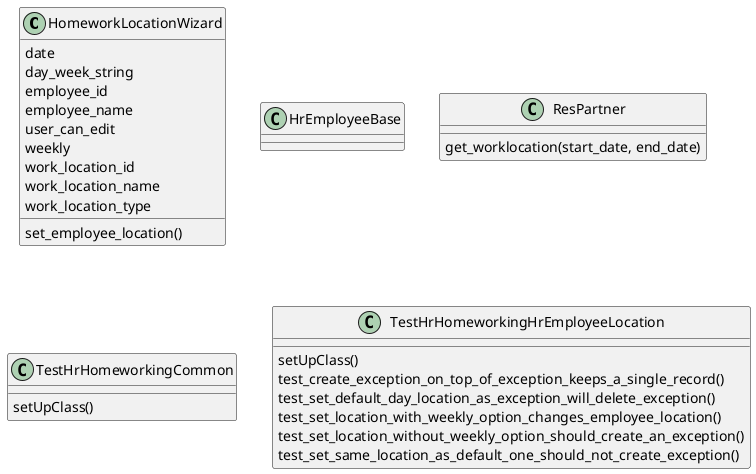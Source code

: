 @startuml classes_hr_homeworking_calendar
set namespaceSeparator none
class "HomeworkLocationWizard" as odoo_src.odoo.addons.hr_homeworking_calendar.wizard.homework_location_wizard.HomeworkLocationWizard {
  date
  day_week_string
  employee_id
  employee_name
  user_can_edit
  weekly
  work_location_id
  work_location_name
  work_location_type
  set_employee_location()
}
class "HrEmployeeBase" as odoo_src.odoo.addons.hr_homeworking_calendar.models.hr_employee.HrEmployeeBase {
}
class "ResPartner" as odoo_src.odoo.addons.hr_homeworking_calendar.models.res_partner.ResPartner {
  get_worklocation(start_date, end_date)
}
class "TestHrHomeworkingCommon" as odoo_src.odoo.addons.hr_homeworking_calendar.tests.common.TestHrHomeworkingCommon {
  setUpClass()
}
class "TestHrHomeworkingHrEmployeeLocation" as odoo_src.odoo.addons.hr_homeworking_calendar.tests.test_hr_employee_location.TestHrHomeworkingHrEmployeeLocation {
  setUpClass()
  test_create_exception_on_top_of_exception_keeps_a_single_record()
  test_set_default_day_location_as_exception_will_delete_exception()
  test_set_location_with_weekly_option_changes_employee_location()
  test_set_location_without_weekly_option_should_create_an_exception()
  test_set_same_location_as_default_one_should_not_create_exception()
}
@enduml
